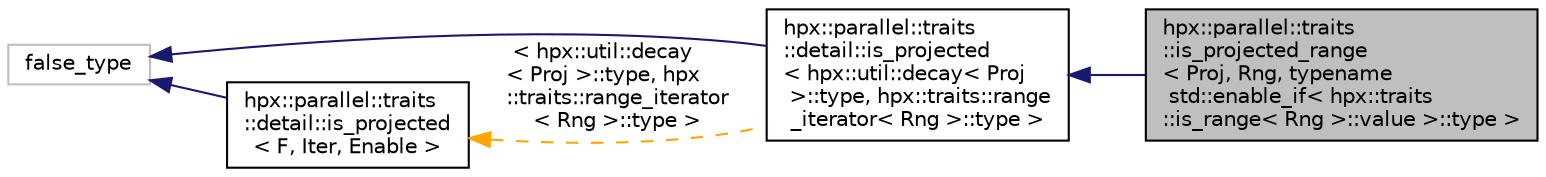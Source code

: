 digraph "hpx::parallel::traits::is_projected_range&lt; Proj, Rng, typename std::enable_if&lt; hpx::traits::is_range&lt; Rng &gt;::value &gt;::type &gt;"
{
  edge [fontname="Helvetica",fontsize="10",labelfontname="Helvetica",labelfontsize="10"];
  node [fontname="Helvetica",fontsize="10",shape=record];
  rankdir="LR";
  Node4 [label="hpx::parallel::traits\l::is_projected_range\l\< Proj, Rng, typename\l std::enable_if\< hpx::traits\l::is_range\< Rng \>::value \>::type \>",height=0.2,width=0.4,color="black", fillcolor="grey75", style="filled", fontcolor="black"];
  Node5 -> Node4 [dir="back",color="midnightblue",fontsize="10",style="solid",fontname="Helvetica"];
  Node5 [label="hpx::parallel::traits\l::detail::is_projected\l\< hpx::util::decay\< Proj\l \>::type, hpx::traits::range\l_iterator\< Rng \>::type \>",height=0.2,width=0.4,color="black", fillcolor="white", style="filled",URL="$d5/d8a/structhpx_1_1parallel_1_1traits_1_1detail_1_1is__projected.html"];
  Node6 -> Node5 [dir="back",color="midnightblue",fontsize="10",style="solid",fontname="Helvetica"];
  Node6 [label="false_type",height=0.2,width=0.4,color="grey75", fillcolor="white", style="filled"];
  Node7 -> Node5 [dir="back",color="orange",fontsize="10",style="dashed",label=" \< hpx::util::decay\l\< Proj \>::type, hpx\l::traits::range_iterator\l\< Rng \>::type \>" ,fontname="Helvetica"];
  Node7 [label="hpx::parallel::traits\l::detail::is_projected\l\< F, Iter, Enable \>",height=0.2,width=0.4,color="black", fillcolor="white", style="filled",URL="$d5/d8a/structhpx_1_1parallel_1_1traits_1_1detail_1_1is__projected.html"];
  Node6 -> Node7 [dir="back",color="midnightblue",fontsize="10",style="solid",fontname="Helvetica"];
}
